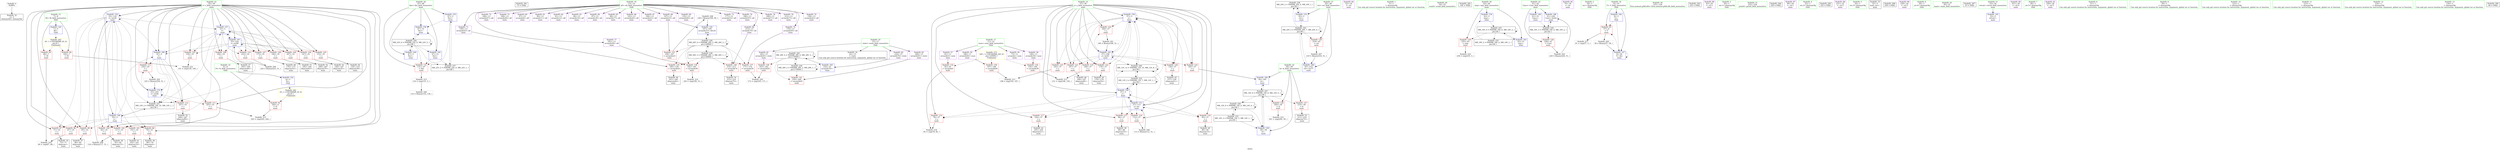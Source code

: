 digraph "SVFG" {
	label="SVFG";

	Node0x560ee039ba80 [shape=record,color=grey,label="{NodeID: 0\nNullPtr}"];
	Node0x560ee039ba80 -> Node0x560ee039f620[style=solid];
	Node0x560ee03e1fb0 [shape=record,color=yellow,style=double,label="{NodeID: 263\n4V_1 = ENCHI(MR_4V_0)\npts\{8 \}\nFun[main]}"];
	Node0x560ee03e1fb0 -> Node0x560ee03c4200[style=dashed];
	Node0x560ee03e1fb0 -> Node0x560ee03c42d0[style=dashed];
	Node0x560ee03c0e20 [shape=record,color=red,label="{NodeID: 97\n71\<--35\n\<--i\nmain\n}"];
	Node0x560ee03c0e20 -> Node0x560ee039f8f0[style=solid];
	Node0x560ee039bdc0 [shape=record,color=green,label="{NodeID: 14\n4\<--6\nN\<--N_field_insensitive\nGlob }"];
	Node0x560ee039bdc0 -> Node0x560ee03c4130[style=solid];
	Node0x560ee039bdc0 -> Node0x560ee03c79f0[style=solid];
	Node0x560ee03c1980 [shape=record,color=red,label="{NodeID: 111\n243\<--35\n\<--i\nmain\n}"];
	Node0x560ee03c1980 -> Node0x560ee03cce30[style=solid];
	Node0x560ee039c310 [shape=record,color=green,label="{NodeID: 28\n47\<--48\nfini\<--fini_field_insensitive\nmain\n}"];
	Node0x560ee039c310 -> Node0x560ee03c7100[style=solid];
	Node0x560ee039c310 -> Node0x560ee03c8510[style=solid];
	Node0x560ee039c310 -> Node0x560ee03c85e0[style=solid];
	Node0x560ee039c310 -> Node0x560ee03c8ac0[style=solid];
	Node0x560ee039c310 -> Node0x560ee03c8c60[style=solid];
	Node0x560ee03f0480 [shape=record,color=black,label="{NodeID: 291\n75 = PHI()\n}"];
	Node0x560ee03cc3b0 [shape=record,color=grey,label="{NodeID: 208\n109 = Binary(108, 59, )\n}"];
	Node0x560ee03cc3b0 -> Node0x560ee03c8100[style=solid];
	Node0x560ee03c6c20 [shape=record,color=red,label="{NodeID: 125\n193\<--37\n\<--j\nmain\n}"];
	Node0x560ee03c6c20 -> Node0x560ee03ccb30[style=solid];
	Node0x560ee03c0870 [shape=record,color=black,label="{NodeID: 42\n105\<--104\nidxprom21\<--\nmain\n}"];
	Node0x560ee03c7780 [shape=record,color=red,label="{NodeID: 139\n197\<--196\n\<--arrayidx64\nmain\n}"];
	Node0x560ee03c7780 -> Node0x560ee03ccb30[style=solid];
	Node0x560ee03c23f0 [shape=record,color=purple,label="{NodeID: 56\n73\<--11\narrayidx\<--num\nmain\n}"];
	Node0x560ee03d8e90 [shape=record,color=black,label="{NodeID: 236\nMR_20V_2 = PHI(MR_20V_4, MR_20V_1, )\npts\{46 \}\n}"];
	Node0x560ee03d8e90 -> Node0x560ee03c8370[style=dashed];
	Node0x560ee03c8370 [shape=record,color=blue,label="{NodeID: 153\n45\<--5\nret\<--\nmain\n}"];
	Node0x560ee03c8370 -> Node0x560ee03d8e90[style=dashed];
	Node0x560ee03c8370 -> Node0x560ee03db190[style=dashed];
	Node0x560ee03c2f50 [shape=record,color=purple,label="{NodeID: 70\n158\<--13\narrayidx42\<--all\nmain\n}"];
	Node0x560ee03c8ed0 [shape=record,color=blue,label="{NodeID: 167\n35\<--224\ni\<--inc80\nmain\n}"];
	Node0x560ee03c8ed0 -> Node0x560ee03c1300[style=dashed];
	Node0x560ee03c8ed0 -> Node0x560ee03c13d0[style=dashed];
	Node0x560ee03c8ed0 -> Node0x560ee03c14a0[style=dashed];
	Node0x560ee03c8ed0 -> Node0x560ee03c1570[style=dashed];
	Node0x560ee03c8ed0 -> Node0x560ee03c1640[style=dashed];
	Node0x560ee03c8ed0 -> Node0x560ee03c1710[style=dashed];
	Node0x560ee03c8ed0 -> Node0x560ee03c17e0[style=dashed];
	Node0x560ee03c8ed0 -> Node0x560ee03c18b0[style=dashed];
	Node0x560ee03c8ed0 -> Node0x560ee03c86b0[style=dashed];
	Node0x560ee03c8ed0 -> Node0x560ee03c8ed0[style=dashed];
	Node0x560ee03c8ed0 -> Node0x560ee03c9070[style=dashed];
	Node0x560ee03c8ed0 -> Node0x560ee03d7590[style=dashed];
	Node0x560ee03c3ab0 [shape=record,color=purple,label="{NodeID: 84\n52\<--18\n\<--.str\nmain\n}"];
	Node0x560ee039f200 [shape=record,color=green,label="{NodeID: 1\n5\<--1\n\<--dummyObj\nCan only get source location for instruction, argument, global var or function.}"];
	Node0x560ee03c0ef0 [shape=record,color=red,label="{NodeID: 98\n79\<--35\n\<--i\nmain\n}"];
	Node0x560ee03c0ef0 -> Node0x560ee039f9c0[style=solid];
	Node0x560ee039c400 [shape=record,color=green,label="{NodeID: 15\n7\<--8\nM\<--M_field_insensitive\nGlob }"];
	Node0x560ee039c400 -> Node0x560ee03c4200[style=solid];
	Node0x560ee039c400 -> Node0x560ee03c42d0[style=solid];
	Node0x560ee039c400 -> Node0x560ee03c7af0[style=solid];
	Node0x560ee03c1a50 [shape=record,color=red,label="{NodeID: 112\n247\<--35\n\<--i\nmain\n}"];
	Node0x560ee03c1a50 -> Node0x560ee03c2320[style=solid];
	Node0x560ee039f320 [shape=record,color=green,label="{NodeID: 29\n54\<--55\nscanf\<--scanf_field_insensitive\n}"];
	Node0x560ee03f0580 [shape=record,color=black,label="{NodeID: 292\n100 = PHI()\n}"];
	Node0x560ee03cc530 [shape=record,color=grey,label="{NodeID: 209\n118 = Binary(117, 51, )\n}"];
	Node0x560ee03cc530 -> Node0x560ee03c82a0[style=solid];
	Node0x560ee03c6cf0 [shape=record,color=red,label="{NodeID: 126\n200\<--39\n\<--k\nmain\n}"];
	Node0x560ee03c6cf0 -> Node0x560ee03cc6b0[style=solid];
	Node0x560ee03c0940 [shape=record,color=black,label="{NodeID: 43\n148\<--147\nidxprom35\<--\nmain\n}"];
	Node0x560ee03c7850 [shape=record,color=red,label="{NodeID: 140\n214\<--213\n\<--arrayidx74\nmain\n}"];
	Node0x560ee03c7850 -> Node0x560ee03c2250[style=solid];
	Node0x560ee03c24c0 [shape=record,color=purple,label="{NodeID: 57\n81\<--11\narrayidx5\<--num\nmain\n}"];
	Node0x560ee03c24c0 -> Node0x560ee03c71d0[style=solid];
	Node0x560ee03d9390 [shape=record,color=black,label="{NodeID: 237\nMR_22V_2 = PHI(MR_22V_4, MR_22V_1, )\npts\{48 \}\n}"];
	Node0x560ee03d9390 -> Node0x560ee03c8510[style=dashed];
	Node0x560ee03c8440 [shape=record,color=blue,label="{NodeID: 154\n43\<--5\nimp\<--\nmain\n}"];
	Node0x560ee03c8440 -> Node0x560ee03df190[style=dashed];
	Node0x560ee03c3020 [shape=record,color=purple,label="{NodeID: 71\n159\<--13\narrayidx43\<--all\nmain\n}"];
	Node0x560ee03c3020 -> Node0x560ee03c7440[style=solid];
	Node0x560ee03c8fa0 [shape=record,color=blue,label="{NodeID: 168\n41\<--229\nCase\<--inc82\nmain\n}"];
	Node0x560ee03c8fa0 -> Node0x560ee03d8490[style=dashed];
	Node0x560ee03c3b80 [shape=record,color=purple,label="{NodeID: 85\n74\<--18\n\<--.str\nmain\n}"];
	Node0x560ee039ecc0 [shape=record,color=green,label="{NodeID: 2\n18\<--1\n.str\<--dummyObj\nGlob }"];
	Node0x560ee03c0fc0 [shape=record,color=red,label="{NodeID: 99\n85\<--35\n\<--i\nmain\n}"];
	Node0x560ee03c0fc0 -> Node0x560ee039fa90[style=solid];
	Node0x560ee039c500 [shape=record,color=green,label="{NodeID: 16\n9\<--10\nT\<--T_field_insensitive\nGlob }"];
	Node0x560ee039c500 -> Node0x560ee03c43a0[style=solid];
	Node0x560ee039c500 -> Node0x560ee03c7bf0[style=solid];
	Node0x560ee039c500 -> Node0x560ee03c7e90[style=solid];
	Node0x560ee03c1b20 [shape=record,color=red,label="{NodeID: 113\n254\<--35\n\<--i\nmain\n}"];
	Node0x560ee03c1b20 -> Node0x560ee03c4c20[style=solid];
	Node0x560ee039f420 [shape=record,color=green,label="{NodeID: 30\n125\<--126\nllvm.memset.p0i8.i64\<--llvm.memset.p0i8.i64_field_insensitive\n}"];
	Node0x560ee03f0680 [shape=record,color=black,label="{NodeID: 293\n232 = PHI()\n}"];
	Node0x560ee03cc6b0 [shape=record,color=grey,label="{NodeID: 210\n201 = cmp(200, 59, )\n}"];
	Node0x560ee03c6dc0 [shape=record,color=red,label="{NodeID: 127\n210\<--39\n\<--k\nmain\n}"];
	Node0x560ee03c6dc0 -> Node0x560ee03c2180[style=solid];
	Node0x560ee03c0a10 [shape=record,color=black,label="{NodeID: 44\n154\<--153\nidxprom39\<--\nmain\n}"];
	Node0x560ee03c7920 [shape=record,color=red,label="{NodeID: 141\n250\<--249\n\<--arrayidx91\nmain\n}"];
	Node0x560ee03c2590 [shape=record,color=purple,label="{NodeID: 58\n149\<--11\narrayidx36\<--num\nmain\n}"];
	Node0x560ee03c2590 -> Node0x560ee03c7370[style=solid];
	Node0x560ee03d9890 [shape=record,color=black,label="{NodeID: 238\nMR_26V_2 = PHI(MR_26V_3, MR_26V_1, )\npts\{140000 \}\n}"];
	Node0x560ee03d9890 -> Node0x560ee03c7440[style=dashed];
	Node0x560ee03d9890 -> Node0x560ee03c75e0[style=dashed];
	Node0x560ee03d9890 -> Node0x560ee03c76b0[style=dashed];
	Node0x560ee03d9890 -> Node0x560ee03c7850[style=dashed];
	Node0x560ee03d9890 -> Node0x560ee03d5c90[style=dashed];
	Node0x560ee03d9890 -> Node0x560ee03d9890[style=dashed];
	Node0x560ee03c8510 [shape=record,color=blue,label="{NodeID: 155\n47\<--5\nfini\<--\nmain\n}"];
	Node0x560ee03c8510 -> Node0x560ee03c7100[style=dashed];
	Node0x560ee03c8510 -> Node0x560ee03c85e0[style=dashed];
	Node0x560ee03c8510 -> Node0x560ee03d9390[style=dashed];
	Node0x560ee03c30f0 [shape=record,color=purple,label="{NodeID: 72\n166\<--13\narrayidx47\<--all\nmain\n}"];
	Node0x560ee03c9070 [shape=record,color=blue,label="{NodeID: 169\n35\<--5\ni\<--\nmain\n}"];
	Node0x560ee03c9070 -> Node0x560ee03c1980[style=dashed];
	Node0x560ee03c9070 -> Node0x560ee03c1a50[style=dashed];
	Node0x560ee03c9070 -> Node0x560ee03c1b20[style=dashed];
	Node0x560ee03c9070 -> Node0x560ee03c9140[style=dashed];
	Node0x560ee03c9070 -> Node0x560ee03d7590[style=dashed];
	Node0x560ee03c3c50 [shape=record,color=purple,label="{NodeID: 86\n63\<--20\n\<--.str.1\nmain\n}"];
	Node0x560ee03bfc90 [shape=record,color=green,label="{NodeID: 3\n20\<--1\n.str.1\<--dummyObj\nGlob }"];
	Node0x560ee03c1090 [shape=record,color=red,label="{NodeID: 100\n92\<--35\n\<--i\nmain\n}"];
	Node0x560ee03c1090 -> Node0x560ee03c0600[style=solid];
	Node0x560ee039c600 [shape=record,color=green,label="{NodeID: 17\n11\<--12\nnum\<--num_field_insensitive\nGlob }"];
	Node0x560ee039c600 -> Node0x560ee03c23f0[style=solid];
	Node0x560ee039c600 -> Node0x560ee03c24c0[style=solid];
	Node0x560ee039c600 -> Node0x560ee03c2590[style=solid];
	Node0x560ee039c600 -> Node0x560ee03c2660[style=solid];
	Node0x560ee03c1bf0 [shape=record,color=red,label="{NodeID: 114\n78\<--37\n\<--j\nmain\n}"];
	Node0x560ee03c1bf0 -> Node0x560ee03cd2b0[style=solid];
	Node0x560ee039f520 [shape=record,color=green,label="{NodeID: 31\n233\<--234\nprintf\<--printf_field_insensitive\n}"];
	Node0x560ee03f0780 [shape=record,color=black,label="{NodeID: 294\n239 = PHI()\n}"];
	Node0x560ee03cc830 [shape=record,color=grey,label="{NodeID: 211\n151 = cmp(146, 150, )\n}"];
	Node0x560ee03c6e90 [shape=record,color=red,label="{NodeID: 128\n228\<--41\n\<--Case\nmain\n}"];
	Node0x560ee03c6e90 -> Node0x560ee03c4da0[style=solid];
	Node0x560ee03c0ae0 [shape=record,color=black,label="{NodeID: 45\n157\<--156\nidxprom41\<--\nmain\n}"];
	Node0x560ee03c79f0 [shape=record,color=blue,label="{NodeID: 142\n4\<--5\nN\<--\nGlob }"];
	Node0x560ee03c79f0 -> Node0x560ee03e1490[style=dashed];
	Node0x560ee03c2660 [shape=record,color=purple,label="{NodeID: 59\n196\<--11\narrayidx64\<--num\nmain\n}"];
	Node0x560ee03c2660 -> Node0x560ee03c7780[style=solid];
	Node0x560ee03d9d90 [shape=record,color=black,label="{NodeID: 239\nMR_28V_2 = PHI(MR_28V_3, MR_28V_1, )\npts\{170000 \}\n}"];
	Node0x560ee03d9d90 -> Node0x560ee03c7920[style=dashed];
	Node0x560ee03d9d90 -> Node0x560ee03d9d90[style=dashed];
	Node0x560ee03d9d90 -> Node0x560ee03dbf90[style=dashed];
	Node0x560ee03c85e0 [shape=record,color=blue,label="{NodeID: 156\n47\<--51\nfini\<--\nmain\n}"];
	Node0x560ee03c85e0 -> Node0x560ee03dbea0[style=dashed];
	Node0x560ee03c31c0 [shape=record,color=purple,label="{NodeID: 73\n169\<--13\narrayidx49\<--all\nmain\n}"];
	Node0x560ee03c9140 [shape=record,color=blue,label="{NodeID: 170\n35\<--255\ni\<--inc94\nmain\n}"];
	Node0x560ee03c9140 -> Node0x560ee03c1980[style=dashed];
	Node0x560ee03c9140 -> Node0x560ee03c1a50[style=dashed];
	Node0x560ee03c9140 -> Node0x560ee03c1b20[style=dashed];
	Node0x560ee03c9140 -> Node0x560ee03c9140[style=dashed];
	Node0x560ee03c9140 -> Node0x560ee03d7590[style=dashed];
	Node0x560ee03c3d20 [shape=record,color=purple,label="{NodeID: 87\n99\<--20\n\<--.str.1\nmain\n}"];
	Node0x560ee03bff90 [shape=record,color=green,label="{NodeID: 4\n22\<--1\n.str.2\<--dummyObj\nGlob }"];
	Node0x560ee03c1160 [shape=record,color=red,label="{NodeID: 101\n101\<--35\n\<--i\nmain\n}"];
	Node0x560ee03c1160 -> Node0x560ee03c07a0[style=solid];
	Node0x560ee039c700 [shape=record,color=green,label="{NodeID: 18\n13\<--14\nall\<--all_field_insensitive\nGlob }"];
	Node0x560ee039c700 -> Node0x560ee03c2730[style=solid];
	Node0x560ee039c700 -> Node0x560ee03c2800[style=solid];
	Node0x560ee039c700 -> Node0x560ee03c28d0[style=solid];
	Node0x560ee039c700 -> Node0x560ee03c29a0[style=solid];
	Node0x560ee039c700 -> Node0x560ee03c2a70[style=solid];
	Node0x560ee039c700 -> Node0x560ee03c2b40[style=solid];
	Node0x560ee039c700 -> Node0x560ee03c2c10[style=solid];
	Node0x560ee039c700 -> Node0x560ee03c2ce0[style=solid];
	Node0x560ee039c700 -> Node0x560ee03c2db0[style=solid];
	Node0x560ee039c700 -> Node0x560ee03c2e80[style=solid];
	Node0x560ee039c700 -> Node0x560ee03c2f50[style=solid];
	Node0x560ee039c700 -> Node0x560ee03c3020[style=solid];
	Node0x560ee039c700 -> Node0x560ee03c30f0[style=solid];
	Node0x560ee039c700 -> Node0x560ee03c31c0[style=solid];
	Node0x560ee039c700 -> Node0x560ee03c3290[style=solid];
	Node0x560ee039c700 -> Node0x560ee03c3360[style=solid];
	Node0x560ee039c700 -> Node0x560ee03c3430[style=solid];
	Node0x560ee039c700 -> Node0x560ee03c3500[style=solid];
	Node0x560ee039c700 -> Node0x560ee03c35d0[style=solid];
	Node0x560ee039c700 -> Node0x560ee03c36a0[style=solid];
	Node0x560ee039c700 -> Node0x560ee03c3770[style=solid];
	Node0x560ee03c1cc0 [shape=record,color=red,label="{NodeID: 115\n88\<--37\n\<--j\nmain\n}"];
	Node0x560ee03c1cc0 -> Node0x560ee03c0570[style=solid];
	Node0x560ee039f620 [shape=record,color=black,label="{NodeID: 32\n2\<--3\ndummyVal\<--dummyVal\n}"];
	Node0x560ee03f0880 [shape=record,color=black,label="{NodeID: 295\n252 = PHI()\n}"];
	Node0x560ee03cc9b0 [shape=record,color=grey,label="{NodeID: 212\n132 = cmp(131, 5, )\n}"];
	Node0x560ee03cc9b0 -> Node0x560ee03c4920[style=solid];
	Node0x560ee03c6f60 [shape=record,color=red,label="{NodeID: 129\n235\<--43\n\<--imp\nmain\n}"];
	Node0x560ee03c6f60 -> Node0x560ee03ccfb0[style=solid];
	Node0x560ee03c0bb0 [shape=record,color=black,label="{NodeID: 46\n161\<--160\nidxprom44\<--\nmain\n}"];
	Node0x560ee03d5c90 [shape=record,color=black,label="{NodeID: 226\nMR_26V_4 = PHI(MR_26V_5, MR_26V_3, )\npts\{140000 \}\n}"];
	Node0x560ee03d5c90 -> Node0x560ee03c72a0[style=dashed];
	Node0x560ee03d5c90 -> Node0x560ee03c7440[style=dashed];
	Node0x560ee03d5c90 -> Node0x560ee03c75e0[style=dashed];
	Node0x560ee03d5c90 -> Node0x560ee03c76b0[style=dashed];
	Node0x560ee03d5c90 -> Node0x560ee03c7850[style=dashed];
	Node0x560ee03d5c90 -> Node0x560ee03c8100[style=dashed];
	Node0x560ee03d5c90 -> Node0x560ee03d5c90[style=dashed];
	Node0x560ee03d5c90 -> Node0x560ee03d9890[style=dashed];
	Node0x560ee03c7af0 [shape=record,color=blue,label="{NodeID: 143\n7\<--5\nM\<--\nGlob }"];
	Node0x560ee03c7af0 -> Node0x560ee03e1fb0[style=dashed];
	Node0x560ee03c2730 [shape=record,color=purple,label="{NodeID: 60\n87\<--13\narrayidx9\<--all\nmain\n}"];
	Node0x560ee03c86b0 [shape=record,color=blue,label="{NodeID: 157\n35\<--5\ni\<--\nmain\n}"];
	Node0x560ee03c86b0 -> Node0x560ee03c1300[style=dashed];
	Node0x560ee03c86b0 -> Node0x560ee03c13d0[style=dashed];
	Node0x560ee03c86b0 -> Node0x560ee03c14a0[style=dashed];
	Node0x560ee03c86b0 -> Node0x560ee03c1570[style=dashed];
	Node0x560ee03c86b0 -> Node0x560ee03c1640[style=dashed];
	Node0x560ee03c86b0 -> Node0x560ee03c1710[style=dashed];
	Node0x560ee03c86b0 -> Node0x560ee03c17e0[style=dashed];
	Node0x560ee03c86b0 -> Node0x560ee03c18b0[style=dashed];
	Node0x560ee03c86b0 -> Node0x560ee03c86b0[style=dashed];
	Node0x560ee03c86b0 -> Node0x560ee03c8ed0[style=dashed];
	Node0x560ee03c86b0 -> Node0x560ee03c9070[style=dashed];
	Node0x560ee03c86b0 -> Node0x560ee03d7590[style=dashed];
	Node0x560ee03c3290 [shape=record,color=purple,label="{NodeID: 74\n170\<--13\narrayidx50\<--all\nmain\n}"];
	Node0x560ee03c3290 -> Node0x560ee03c75e0[style=solid];
	Node0x560ee03c3df0 [shape=record,color=purple,label="{NodeID: 88\n231\<--22\n\<--.str.2\nmain\n}"];
	Node0x560ee03c0020 [shape=record,color=green,label="{NodeID: 5\n24\<--1\n.str.3\<--dummyObj\nGlob }"];
	Node0x560ee03c1230 [shape=record,color=red,label="{NodeID: 102\n117\<--35\n\<--i\nmain\n}"];
	Node0x560ee03c1230 -> Node0x560ee03cc530[style=solid];
	Node0x560ee03a0830 [shape=record,color=green,label="{NodeID: 19\n15\<--17\nstate\<--state_field_insensitive\nGlob }"];
	Node0x560ee03a0830 -> Node0x560ee039f7f0[style=solid];
	Node0x560ee03a0830 -> Node0x560ee03c3840[style=solid];
	Node0x560ee03a0830 -> Node0x560ee03c3910[style=solid];
	Node0x560ee03a0830 -> Node0x560ee03c39e0[style=solid];
	Node0x560ee03c64d0 [shape=record,color=red,label="{NodeID: 116\n95\<--37\n\<--j\nmain\n}"];
	Node0x560ee03c64d0 -> Node0x560ee03c06d0[style=solid];
	Node0x560ee039f720 [shape=record,color=black,label="{NodeID: 33\n32\<--5\nmain_ret\<--\nmain\n}"];
	Node0x560ee03f0d70 [shape=record,color=black,label="{NodeID: 296\n259 = PHI()\n}"];
	Node0x560ee03ccb30 [shape=record,color=grey,label="{NodeID: 213\n198 = cmp(193, 197, )\n}"];
	Node0x560ee03c7030 [shape=record,color=red,label="{NodeID: 130\n218\<--45\n\<--ret\nmain\n}"];
	Node0x560ee03c7030 -> Node0x560ee03c53a0[style=solid];
	Node0x560ee03c0c80 [shape=record,color=black,label="{NodeID: 47\n165\<--164\nidxprom46\<--\nmain\n}"];
	Node0x560ee03c7bf0 [shape=record,color=blue,label="{NodeID: 144\n9\<--5\nT\<--\nGlob }"];
	Node0x560ee03c7bf0 -> Node0x560ee03c43a0[style=dashed];
	Node0x560ee03c7bf0 -> Node0x560ee03c7e90[style=dashed];
	Node0x560ee03c2800 [shape=record,color=purple,label="{NodeID: 61\n90\<--13\narrayidx11\<--all\nmain\n}"];
	Node0x560ee03c8780 [shape=record,color=blue,label="{NodeID: 158\n39\<--59\nk\<--\nmain\n}"];
	Node0x560ee03c8780 -> Node0x560ee03dc990[style=dashed];
	Node0x560ee03c3360 [shape=record,color=purple,label="{NodeID: 75\n177\<--13\narrayidx53\<--all\nmain\n}"];
	Node0x560ee03df190 [shape=record,color=black,label="{NodeID: 255\nMR_18V_4 = PHI(MR_18V_6, MR_18V_3, )\npts\{44 \}\n}"];
	Node0x560ee03df190 -> Node0x560ee03c6f60[style=dashed];
	Node0x560ee03df190 -> Node0x560ee03c8b90[style=dashed];
	Node0x560ee03df190 -> Node0x560ee03d8990[style=dashed];
	Node0x560ee03df190 -> Node0x560ee03df190[style=dashed];
	Node0x560ee03c3ec0 [shape=record,color=purple,label="{NodeID: 89\n238\<--24\n\<--.str.3\nmain\n}"];
	Node0x560ee03c00b0 [shape=record,color=green,label="{NodeID: 6\n26\<--1\n.str.4\<--dummyObj\nGlob }"];
	Node0x560ee03c1300 [shape=record,color=red,label="{NodeID: 103\n139\<--35\n\<--i\nmain\n}"];
	Node0x560ee03c1300 -> Node0x560ee03cd730[style=solid];
	Node0x560ee03a0930 [shape=record,color=green,label="{NodeID: 20\n30\<--31\nmain\<--main_field_insensitive\n}"];
	Node0x560ee03c4920 [shape=record,color=grey,label="{NodeID: 200\n133 = Binary(132, 134, )\n}"];
	Node0x560ee03c65a0 [shape=record,color=red,label="{NodeID: 117\n104\<--37\n\<--j\nmain\n}"];
	Node0x560ee03c65a0 -> Node0x560ee03c0870[style=solid];
	Node0x560ee039f7f0 [shape=record,color=black,label="{NodeID: 34\n16\<--15\n\<--state\nCan only get source location for instruction, argument, global var or function.}"];
	Node0x560ee03f1260 [shape=record,color=black,label="{NodeID: 297\n53 = PHI()\n}"];
	Node0x560ee03cccb0 [shape=record,color=grey,label="{NodeID: 214\n183 = cmp(182, 51, )\n}"];
	Node0x560ee03c7100 [shape=record,color=red,label="{NodeID: 131\n131\<--47\n\<--fini\nmain\n}"];
	Node0x560ee03c7100 -> Node0x560ee03cc9b0[style=solid];
	Node0x560ee03c1d70 [shape=record,color=black,label="{NodeID: 48\n168\<--167\nidxprom48\<--\nmain\n}"];
	Node0x560ee03c7cf0 [shape=record,color=blue,label="{NodeID: 145\n33\<--5\nretval\<--\nmain\n}"];
	Node0x560ee03c28d0 [shape=record,color=purple,label="{NodeID: 62\n91\<--13\narrayidx12\<--all\nmain\n}"];
	Node0x560ee03c8850 [shape=record,color=blue,label="{NodeID: 159\n37\<--5\nj\<--\nmain\n}"];
	Node0x560ee03c8850 -> Node0x560ee03c6740[style=dashed];
	Node0x560ee03c8850 -> Node0x560ee03c6810[style=dashed];
	Node0x560ee03c8850 -> Node0x560ee03c68e0[style=dashed];
	Node0x560ee03c8850 -> Node0x560ee03c69b0[style=dashed];
	Node0x560ee03c8850 -> Node0x560ee03c6a80[style=dashed];
	Node0x560ee03c8850 -> Node0x560ee03c6b50[style=dashed];
	Node0x560ee03c8850 -> Node0x560ee03c6c20[style=dashed];
	Node0x560ee03c8850 -> Node0x560ee03c8850[style=dashed];
	Node0x560ee03c8850 -> Node0x560ee03c89f0[style=dashed];
	Node0x560ee03c8850 -> Node0x560ee03dce90[style=dashed];
	Node0x560ee03c3430 [shape=record,color=purple,label="{NodeID: 76\n180\<--13\narrayidx55\<--all\nmain\n}"];
	Node0x560ee03c3f90 [shape=record,color=purple,label="{NodeID: 90\n251\<--26\n\<--.str.4\nmain\n}"];
	Node0x560ee03c0140 [shape=record,color=green,label="{NodeID: 7\n28\<--1\n.str.5\<--dummyObj\nGlob }"];
	Node0x560ee03c13d0 [shape=record,color=red,label="{NodeID: 104\n147\<--35\n\<--i\nmain\n}"];
	Node0x560ee03c13d0 -> Node0x560ee03c0940[style=solid];
	Node0x560ee03a0a30 [shape=record,color=green,label="{NodeID: 21\n33\<--34\nretval\<--retval_field_insensitive\nmain\n}"];
	Node0x560ee03a0a30 -> Node0x560ee03c7cf0[style=solid];
	Node0x560ee03c4aa0 [shape=record,color=grey,label="{NodeID: 201\n190 = Binary(189, 51, )\n}"];
	Node0x560ee03c4aa0 -> Node0x560ee03c89f0[style=solid];
	Node0x560ee03c6670 [shape=record,color=red,label="{NodeID: 118\n112\<--37\n\<--j\nmain\n}"];
	Node0x560ee03c6670 -> Node0x560ee03c5220[style=solid];
	Node0x560ee039f8f0 [shape=record,color=black,label="{NodeID: 35\n72\<--71\nidxprom\<--\nmain\n}"];
	Node0x560ee03cce30 [shape=record,color=grey,label="{NodeID: 215\n245 = cmp(243, 244, )\n}"];
	Node0x560ee03c71d0 [shape=record,color=red,label="{NodeID: 132\n82\<--81\n\<--arrayidx5\nmain\n}"];
	Node0x560ee03c71d0 -> Node0x560ee03cd2b0[style=solid];
	Node0x560ee03c1e40 [shape=record,color=black,label="{NodeID: 49\n176\<--175\nidxprom52\<--\nmain\n}"];
	Node0x560ee03c7dc0 [shape=record,color=blue,label="{NodeID: 146\n41\<--51\nCase\<--\nmain\n}"];
	Node0x560ee03c7dc0 -> Node0x560ee03d8490[style=dashed];
	Node0x560ee03c29a0 [shape=record,color=purple,label="{NodeID: 63\n94\<--13\narrayidx14\<--all\nmain\n}"];
	Node0x560ee03db190 [shape=record,color=black,label="{NodeID: 243\nMR_20V_5 = PHI(MR_20V_7, MR_20V_4, )\npts\{46 \}\n}"];
	Node0x560ee03db190 -> Node0x560ee03c7030[style=dashed];
	Node0x560ee03db190 -> Node0x560ee03c8e00[style=dashed];
	Node0x560ee03db190 -> Node0x560ee03d8e90[style=dashed];
	Node0x560ee03db190 -> Node0x560ee03db190[style=dashed];
	Node0x560ee03c8920 [shape=record,color=blue,label="{NodeID: 160\n39\<--185\nk\<--\nmain\n}"];
	Node0x560ee03c8920 -> Node0x560ee03dc990[style=dashed];
	Node0x560ee03c3500 [shape=record,color=purple,label="{NodeID: 77\n181\<--13\narrayidx56\<--all\nmain\n}"];
	Node0x560ee03c3500 -> Node0x560ee03c76b0[style=solid];
	Node0x560ee03c4060 [shape=record,color=purple,label="{NodeID: 91\n258\<--28\n\<--.str.5\nmain\n}"];
	Node0x560ee039ede0 [shape=record,color=green,label="{NodeID: 8\n51\<--1\n\<--dummyObj\nCan only get source location for instruction, argument, global var or function.}"];
	Node0x560ee03c14a0 [shape=record,color=red,label="{NodeID: 105\n153\<--35\n\<--i\nmain\n}"];
	Node0x560ee03c14a0 -> Node0x560ee03c0a10[style=solid];
	Node0x560ee03a0b00 [shape=record,color=green,label="{NodeID: 22\n35\<--36\ni\<--i_field_insensitive\nmain\n}"];
	Node0x560ee03a0b00 -> Node0x560ee03c0d50[style=solid];
	Node0x560ee03a0b00 -> Node0x560ee03c0e20[style=solid];
	Node0x560ee03a0b00 -> Node0x560ee03c0ef0[style=solid];
	Node0x560ee03a0b00 -> Node0x560ee03c0fc0[style=solid];
	Node0x560ee03a0b00 -> Node0x560ee03c1090[style=solid];
	Node0x560ee03a0b00 -> Node0x560ee03c1160[style=solid];
	Node0x560ee03a0b00 -> Node0x560ee03c1230[style=solid];
	Node0x560ee03a0b00 -> Node0x560ee03c1300[style=solid];
	Node0x560ee03a0b00 -> Node0x560ee03c13d0[style=solid];
	Node0x560ee03a0b00 -> Node0x560ee03c14a0[style=solid];
	Node0x560ee03a0b00 -> Node0x560ee03c1570[style=solid];
	Node0x560ee03a0b00 -> Node0x560ee03c1640[style=solid];
	Node0x560ee03a0b00 -> Node0x560ee03c1710[style=solid];
	Node0x560ee03a0b00 -> Node0x560ee03c17e0[style=solid];
	Node0x560ee03a0b00 -> Node0x560ee03c18b0[style=solid];
	Node0x560ee03a0b00 -> Node0x560ee03c1980[style=solid];
	Node0x560ee03a0b00 -> Node0x560ee03c1a50[style=solid];
	Node0x560ee03a0b00 -> Node0x560ee03c1b20[style=solid];
	Node0x560ee03a0b00 -> Node0x560ee03c7f60[style=solid];
	Node0x560ee03a0b00 -> Node0x560ee03c82a0[style=solid];
	Node0x560ee03a0b00 -> Node0x560ee03c86b0[style=solid];
	Node0x560ee03a0b00 -> Node0x560ee03c8ed0[style=solid];
	Node0x560ee03a0b00 -> Node0x560ee03c9070[style=solid];
	Node0x560ee03a0b00 -> Node0x560ee03c9140[style=solid];
	Node0x560ee03c4c20 [shape=record,color=grey,label="{NodeID: 202\n255 = Binary(254, 51, )\n}"];
	Node0x560ee03c4c20 -> Node0x560ee03c9140[style=solid];
	Node0x560ee03c6740 [shape=record,color=red,label="{NodeID: 119\n146\<--37\n\<--j\nmain\n}"];
	Node0x560ee03c6740 -> Node0x560ee03cc830[style=solid];
	Node0x560ee039f9c0 [shape=record,color=black,label="{NodeID: 36\n80\<--79\nidxprom4\<--\nmain\n}"];
	Node0x560ee03ccfb0 [shape=record,color=grey,label="{NodeID: 216\n236 = cmp(235, 5, )\n}"];
	Node0x560ee03c72a0 [shape=record,color=red,label="{NodeID: 133\n108\<--107\n\<--arrayidx23\nmain\n}"];
	Node0x560ee03c72a0 -> Node0x560ee03cc3b0[style=solid];
	Node0x560ee03c1f10 [shape=record,color=black,label="{NodeID: 50\n179\<--178\nidxprom54\<--\nmain\n}"];
	Node0x560ee03c7e90 [shape=record,color=blue,label="{NodeID: 147\n9\<--58\nT\<--dec\nmain\n}"];
	Node0x560ee03c7e90 -> Node0x560ee03c43a0[style=dashed];
	Node0x560ee03c7e90 -> Node0x560ee03c7e90[style=dashed];
	Node0x560ee03c2a70 [shape=record,color=purple,label="{NodeID: 64\n97\<--13\narrayidx16\<--all\nmain\n}"];
	Node0x560ee03dbea0 [shape=record,color=black,label="{NodeID: 244\nMR_22V_6 = PHI(MR_22V_9, MR_22V_5, )\npts\{48 \}\n}"];
	Node0x560ee03dbea0 -> Node0x560ee03c7100[style=dashed];
	Node0x560ee03dbea0 -> Node0x560ee03c85e0[style=dashed];
	Node0x560ee03dbea0 -> Node0x560ee03c8ac0[style=dashed];
	Node0x560ee03dbea0 -> Node0x560ee03c8c60[style=dashed];
	Node0x560ee03dbea0 -> Node0x560ee03d9390[style=dashed];
	Node0x560ee03dbea0 -> Node0x560ee03dbea0[style=dashed];
	Node0x560ee03c89f0 [shape=record,color=blue,label="{NodeID: 161\n37\<--190\nj\<--inc61\nmain\n}"];
	Node0x560ee03c89f0 -> Node0x560ee03c6740[style=dashed];
	Node0x560ee03c89f0 -> Node0x560ee03c6810[style=dashed];
	Node0x560ee03c89f0 -> Node0x560ee03c68e0[style=dashed];
	Node0x560ee03c89f0 -> Node0x560ee03c69b0[style=dashed];
	Node0x560ee03c89f0 -> Node0x560ee03c6a80[style=dashed];
	Node0x560ee03c89f0 -> Node0x560ee03c6b50[style=dashed];
	Node0x560ee03c89f0 -> Node0x560ee03c6c20[style=dashed];
	Node0x560ee03c89f0 -> Node0x560ee03c8850[style=dashed];
	Node0x560ee03c89f0 -> Node0x560ee03c89f0[style=dashed];
	Node0x560ee03c89f0 -> Node0x560ee03dce90[style=dashed];
	Node0x560ee03c35d0 [shape=record,color=purple,label="{NodeID: 78\n209\<--13\narrayidx71\<--all\nmain\n}"];
	Node0x560ee03c4130 [shape=record,color=red,label="{NodeID: 92\n244\<--4\n\<--N\nmain\n}"];
	Node0x560ee03c4130 -> Node0x560ee03cce30[style=solid];
	Node0x560ee039ee70 [shape=record,color=green,label="{NodeID: 9\n59\<--1\n\<--dummyObj\nCan only get source location for instruction, argument, global var or function.}"];
	Node0x560ee03c1570 [shape=record,color=red,label="{NodeID: 106\n164\<--35\n\<--i\nmain\n}"];
	Node0x560ee03c1570 -> Node0x560ee03c0c80[style=solid];
	Node0x560ee039bf00 [shape=record,color=green,label="{NodeID: 23\n37\<--38\nj\<--j_field_insensitive\nmain\n}"];
	Node0x560ee039bf00 -> Node0x560ee03c1bf0[style=solid];
	Node0x560ee039bf00 -> Node0x560ee03c1cc0[style=solid];
	Node0x560ee039bf00 -> Node0x560ee03c64d0[style=solid];
	Node0x560ee039bf00 -> Node0x560ee03c65a0[style=solid];
	Node0x560ee039bf00 -> Node0x560ee03c6670[style=solid];
	Node0x560ee039bf00 -> Node0x560ee03c6740[style=solid];
	Node0x560ee039bf00 -> Node0x560ee03c6810[style=solid];
	Node0x560ee039bf00 -> Node0x560ee03c68e0[style=solid];
	Node0x560ee039bf00 -> Node0x560ee03c69b0[style=solid];
	Node0x560ee039bf00 -> Node0x560ee03c6a80[style=solid];
	Node0x560ee039bf00 -> Node0x560ee03c6b50[style=solid];
	Node0x560ee039bf00 -> Node0x560ee03c6c20[style=solid];
	Node0x560ee039bf00 -> Node0x560ee03c8030[style=solid];
	Node0x560ee039bf00 -> Node0x560ee03c81d0[style=solid];
	Node0x560ee039bf00 -> Node0x560ee03c8850[style=solid];
	Node0x560ee039bf00 -> Node0x560ee03c89f0[style=solid];
	Node0x560ee03c4da0 [shape=record,color=grey,label="{NodeID: 203\n229 = Binary(228, 51, )\n}"];
	Node0x560ee03c4da0 -> Node0x560ee03c8fa0[style=solid];
	Node0x560ee03c6810 [shape=record,color=red,label="{NodeID: 120\n156\<--37\n\<--j\nmain\n}"];
	Node0x560ee03c6810 -> Node0x560ee03c0ae0[style=solid];
	Node0x560ee039fa90 [shape=record,color=black,label="{NodeID: 37\n86\<--85\nidxprom8\<--\nmain\n}"];
	Node0x560ee03cd130 [shape=record,color=grey,label="{NodeID: 217\n61 = cmp(57, 5, )\n}"];
	Node0x560ee03c7370 [shape=record,color=red,label="{NodeID: 134\n150\<--149\n\<--arrayidx36\nmain\n}"];
	Node0x560ee03c7370 -> Node0x560ee03cc830[style=solid];
	Node0x560ee03c1fe0 [shape=record,color=black,label="{NodeID: 51\n195\<--194\nidxprom63\<--\nmain\n}"];
	Node0x560ee03d7590 [shape=record,color=black,label="{NodeID: 231\nMR_10V_2 = PHI(MR_10V_10, MR_10V_1, )\npts\{36 \}\n}"];
	Node0x560ee03d7590 -> Node0x560ee03c7f60[style=dashed];
	Node0x560ee03c7f60 [shape=record,color=blue,label="{NodeID: 148\n35\<--5\ni\<--\nmain\n}"];
	Node0x560ee03c7f60 -> Node0x560ee03c0d50[style=dashed];
	Node0x560ee03c7f60 -> Node0x560ee03c0e20[style=dashed];
	Node0x560ee03c7f60 -> Node0x560ee03c0ef0[style=dashed];
	Node0x560ee03c7f60 -> Node0x560ee03c0fc0[style=dashed];
	Node0x560ee03c7f60 -> Node0x560ee03c1090[style=dashed];
	Node0x560ee03c7f60 -> Node0x560ee03c1160[style=dashed];
	Node0x560ee03c7f60 -> Node0x560ee03c1230[style=dashed];
	Node0x560ee03c7f60 -> Node0x560ee03c82a0[style=dashed];
	Node0x560ee03c7f60 -> Node0x560ee03c86b0[style=dashed];
	Node0x560ee03c7f60 -> Node0x560ee03c9070[style=dashed];
	Node0x560ee03c7f60 -> Node0x560ee03d7590[style=dashed];
	Node0x560ee03c2b40 [shape=record,color=purple,label="{NodeID: 65\n98\<--13\narrayidx17\<--all\nmain\n}"];
	Node0x560ee03dbf90 [shape=record,color=black,label="{NodeID: 245\nMR_28V_4 = PHI(MR_28V_6, MR_28V_3, )\npts\{170000 \}\n}"];
	Node0x560ee03dbf90 -> Node0x560ee03c7510[style=dashed];
	Node0x560ee03dbf90 -> Node0x560ee03c7920[style=dashed];
	Node0x560ee03dbf90 -> Node0x560ee03c8d30[style=dashed];
	Node0x560ee03dbf90 -> Node0x560ee03d9d90[style=dashed];
	Node0x560ee03dbf90 -> Node0x560ee03dbf90[style=dashed];
	Node0x560ee03c8ac0 [shape=record,color=blue,label="{NodeID: 162\n47\<--51\nfini\<--\nmain\n}"];
	Node0x560ee03c8ac0 -> Node0x560ee03c7100[style=dashed];
	Node0x560ee03c8ac0 -> Node0x560ee03c85e0[style=dashed];
	Node0x560ee03c8ac0 -> Node0x560ee03d9390[style=dashed];
	Node0x560ee03c36a0 [shape=record,color=purple,label="{NodeID: 79\n212\<--13\narrayidx73\<--all\nmain\n}"];
	Node0x560ee03c4200 [shape=record,color=red,label="{NodeID: 93\n68\<--7\n\<--M\nmain\n}"];
	Node0x560ee03c4200 -> Node0x560ee03cd430[style=solid];
	Node0x560ee039ef00 [shape=record,color=green,label="{NodeID: 10\n122\<--1\n\<--dummyObj\nCan only get source location for instruction, argument, global var or function.}"];
	Node0x560ee03e2870 [shape=record,color=yellow,style=double,label="{NodeID: 273\n24V_1 = ENCHI(MR_24V_0)\npts\{120000 \}\nFun[main]}"];
	Node0x560ee03e2870 -> Node0x560ee03c71d0[style=dashed];
	Node0x560ee03e2870 -> Node0x560ee03c7370[style=dashed];
	Node0x560ee03e2870 -> Node0x560ee03c7780[style=dashed];
	Node0x560ee03c1640 [shape=record,color=red,label="{NodeID: 107\n175\<--35\n\<--i\nmain\n}"];
	Node0x560ee03c1640 -> Node0x560ee03c1e40[style=solid];
	Node0x560ee039bfd0 [shape=record,color=green,label="{NodeID: 24\n39\<--40\nk\<--k_field_insensitive\nmain\n}"];
	Node0x560ee039bfd0 -> Node0x560ee03c6cf0[style=solid];
	Node0x560ee039bfd0 -> Node0x560ee03c6dc0[style=solid];
	Node0x560ee039bfd0 -> Node0x560ee03c8780[style=solid];
	Node0x560ee039bfd0 -> Node0x560ee03c8920[style=solid];
	Node0x560ee03c4f20 [shape=record,color=grey,label="{NodeID: 204\n224 = Binary(223, 51, )\n}"];
	Node0x560ee03c4f20 -> Node0x560ee03c8ed0[style=solid];
	Node0x560ee03c68e0 [shape=record,color=red,label="{NodeID: 121\n167\<--37\n\<--j\nmain\n}"];
	Node0x560ee03c68e0 -> Node0x560ee03c1d70[style=solid];
	Node0x560ee03c0570 [shape=record,color=black,label="{NodeID: 38\n89\<--88\nidxprom10\<--\nmain\n}"];
	Node0x560ee03cd2b0 [shape=record,color=grey,label="{NodeID: 218\n83 = cmp(78, 82, )\n}"];
	Node0x560ee03c7440 [shape=record,color=red,label="{NodeID: 135\n160\<--159\n\<--arrayidx43\nmain\n}"];
	Node0x560ee03c7440 -> Node0x560ee03c0bb0[style=solid];
	Node0x560ee03c20b0 [shape=record,color=black,label="{NodeID: 52\n208\<--207\nidxprom70\<--\nmain\n}"];
	Node0x560ee03d7a90 [shape=record,color=black,label="{NodeID: 232\nMR_12V_2 = PHI(MR_12V_7, MR_12V_1, )\npts\{38 \}\n}"];
	Node0x560ee03d7a90 -> Node0x560ee03c8030[style=dashed];
	Node0x560ee03d7a90 -> Node0x560ee03c8850[style=dashed];
	Node0x560ee03d7a90 -> Node0x560ee03d7a90[style=dashed];
	Node0x560ee03d7a90 -> Node0x560ee03dce90[style=dashed];
	Node0x560ee03c8030 [shape=record,color=blue,label="{NodeID: 149\n37\<--5\nj\<--\nmain\n}"];
	Node0x560ee03c8030 -> Node0x560ee03c1bf0[style=dashed];
	Node0x560ee03c8030 -> Node0x560ee03c1cc0[style=dashed];
	Node0x560ee03c8030 -> Node0x560ee03c64d0[style=dashed];
	Node0x560ee03c8030 -> Node0x560ee03c65a0[style=dashed];
	Node0x560ee03c8030 -> Node0x560ee03c6670[style=dashed];
	Node0x560ee03c8030 -> Node0x560ee03c8030[style=dashed];
	Node0x560ee03c8030 -> Node0x560ee03c81d0[style=dashed];
	Node0x560ee03c8030 -> Node0x560ee03c8850[style=dashed];
	Node0x560ee03c8030 -> Node0x560ee03d7a90[style=dashed];
	Node0x560ee03c8030 -> Node0x560ee03dce90[style=dashed];
	Node0x560ee03c2c10 [shape=record,color=purple,label="{NodeID: 66\n103\<--13\narrayidx20\<--all\nmain\n}"];
	Node0x560ee03c8b90 [shape=record,color=blue,label="{NodeID: 163\n43\<--51\nimp\<--\nmain\n}"];
	Node0x560ee03c8b90 -> Node0x560ee03df190[style=dashed];
	Node0x560ee03c3770 [shape=record,color=purple,label="{NodeID: 80\n213\<--13\narrayidx74\<--all\nmain\n}"];
	Node0x560ee03c3770 -> Node0x560ee03c7850[style=solid];
	Node0x560ee03c42d0 [shape=record,color=red,label="{NodeID: 94\n140\<--7\n\<--M\nmain\n}"];
	Node0x560ee03c42d0 -> Node0x560ee03cd730[style=solid];
	Node0x560ee039ef90 [shape=record,color=green,label="{NodeID: 11\n123\<--1\n\<--dummyObj\nCan only get source location for instruction, argument, global var or function.}"];
	Node0x560ee03c1710 [shape=record,color=red,label="{NodeID: 108\n194\<--35\n\<--i\nmain\n}"];
	Node0x560ee03c1710 -> Node0x560ee03c1fe0[style=solid];
	Node0x560ee039c0a0 [shape=record,color=green,label="{NodeID: 25\n41\<--42\nCase\<--Case_field_insensitive\nmain\n}"];
	Node0x560ee039c0a0 -> Node0x560ee03c6e90[style=solid];
	Node0x560ee039c0a0 -> Node0x560ee03c7dc0[style=solid];
	Node0x560ee039c0a0 -> Node0x560ee03c8fa0[style=solid];
	Node0x560ee03c50a0 [shape=record,color=grey,label="{NodeID: 205\n58 = Binary(57, 59, )\n}"];
	Node0x560ee03c50a0 -> Node0x560ee03c7e90[style=solid];
	Node0x560ee03c69b0 [shape=record,color=red,label="{NodeID: 122\n178\<--37\n\<--j\nmain\n}"];
	Node0x560ee03c69b0 -> Node0x560ee03c1f10[style=solid];
	Node0x560ee03c0600 [shape=record,color=black,label="{NodeID: 39\n93\<--92\nidxprom13\<--\nmain\n}"];
	Node0x560ee03cd430 [shape=record,color=grey,label="{NodeID: 219\n69 = cmp(67, 68, )\n}"];
	Node0x560ee03c7510 [shape=record,color=red,label="{NodeID: 136\n163\<--162\n\<--arrayidx45\nmain\n}"];
	Node0x560ee03c7510 -> Node0x560ee03cd5b0[style=solid];
	Node0x560ee03c2180 [shape=record,color=black,label="{NodeID: 53\n211\<--210\nidxprom72\<--\nmain\n}"];
	Node0x560ee03d7f90 [shape=record,color=black,label="{NodeID: 233\nMR_14V_2 = PHI(MR_14V_3, MR_14V_1, )\npts\{40 \}\n}"];
	Node0x560ee03d7f90 -> Node0x560ee03c8780[style=dashed];
	Node0x560ee03d7f90 -> Node0x560ee03d7f90[style=dashed];
	Node0x560ee03d7f90 -> Node0x560ee03dd390[style=dashed];
	Node0x560ee03c8100 [shape=record,color=blue,label="{NodeID: 150\n107\<--109\narrayidx23\<--dec24\nmain\n}"];
	Node0x560ee03c8100 -> Node0x560ee03d5c90[style=dashed];
	Node0x560ee03c2ce0 [shape=record,color=purple,label="{NodeID: 67\n106\<--13\narrayidx22\<--all\nmain\n}"];
	Node0x560ee03dc990 [shape=record,color=black,label="{NodeID: 247\nMR_14V_6 = PHI(MR_14V_8, MR_14V_5, )\npts\{40 \}\n}"];
	Node0x560ee03dc990 -> Node0x560ee03c6cf0[style=dashed];
	Node0x560ee03dc990 -> Node0x560ee03c6dc0[style=dashed];
	Node0x560ee03dc990 -> Node0x560ee03c8780[style=dashed];
	Node0x560ee03dc990 -> Node0x560ee03c8920[style=dashed];
	Node0x560ee03dc990 -> Node0x560ee03dc990[style=dashed];
	Node0x560ee03dc990 -> Node0x560ee03dd390[style=dashed];
	Node0x560ee03c8c60 [shape=record,color=blue,label="{NodeID: 164\n47\<--5\nfini\<--\nmain\n}"];
	Node0x560ee03c8c60 -> Node0x560ee03dbea0[style=dashed];
	Node0x560ee03c3840 [shape=record,color=purple,label="{NodeID: 81\n162\<--15\narrayidx45\<--state\nmain\n}"];
	Node0x560ee03c3840 -> Node0x560ee03c7510[style=solid];
	Node0x560ee03c43a0 [shape=record,color=red,label="{NodeID: 95\n57\<--9\n\<--T\nmain\n}"];
	Node0x560ee03c43a0 -> Node0x560ee03c50a0[style=solid];
	Node0x560ee03c43a0 -> Node0x560ee03cd130[style=solid];
	Node0x560ee039bc20 [shape=record,color=green,label="{NodeID: 12\n124\<--1\n\<--dummyObj\nCan only get source location for instruction, argument, global var or function.}"];
	Node0x560ee03c17e0 [shape=record,color=red,label="{NodeID: 109\n207\<--35\n\<--i\nmain\n}"];
	Node0x560ee03c17e0 -> Node0x560ee03c20b0[style=solid];
	Node0x560ee039c170 [shape=record,color=green,label="{NodeID: 26\n43\<--44\nimp\<--imp_field_insensitive\nmain\n}"];
	Node0x560ee039c170 -> Node0x560ee03c6f60[style=solid];
	Node0x560ee039c170 -> Node0x560ee03c8440[style=solid];
	Node0x560ee039c170 -> Node0x560ee03c8b90[style=solid];
	Node0x560ee03c5220 [shape=record,color=grey,label="{NodeID: 206\n113 = Binary(112, 51, )\n}"];
	Node0x560ee03c5220 -> Node0x560ee03c81d0[style=solid];
	Node0x560ee03c6a80 [shape=record,color=red,label="{NodeID: 123\n185\<--37\n\<--j\nmain\n}"];
	Node0x560ee03c6a80 -> Node0x560ee03c8920[style=solid];
	Node0x560ee03c06d0 [shape=record,color=black,label="{NodeID: 40\n96\<--95\nidxprom15\<--\nmain\n}"];
	Node0x560ee03cd5b0 [shape=record,color=grey,label="{NodeID: 220\n172 = cmp(163, 171, )\n}"];
	Node0x560ee03c75e0 [shape=record,color=red,label="{NodeID: 137\n171\<--170\n\<--arrayidx50\nmain\n}"];
	Node0x560ee03c75e0 -> Node0x560ee03cd5b0[style=solid];
	Node0x560ee03c2250 [shape=record,color=black,label="{NodeID: 54\n215\<--214\nidxprom75\<--\nmain\n}"];
	Node0x560ee03d8490 [shape=record,color=black,label="{NodeID: 234\nMR_16V_3 = PHI(MR_16V_4, MR_16V_2, )\npts\{42 \}\n}"];
	Node0x560ee03d8490 -> Node0x560ee03c6e90[style=dashed];
	Node0x560ee03d8490 -> Node0x560ee03c8fa0[style=dashed];
	Node0x560ee03c81d0 [shape=record,color=blue,label="{NodeID: 151\n37\<--113\nj\<--inc\nmain\n}"];
	Node0x560ee03c81d0 -> Node0x560ee03c1bf0[style=dashed];
	Node0x560ee03c81d0 -> Node0x560ee03c1cc0[style=dashed];
	Node0x560ee03c81d0 -> Node0x560ee03c64d0[style=dashed];
	Node0x560ee03c81d0 -> Node0x560ee03c65a0[style=dashed];
	Node0x560ee03c81d0 -> Node0x560ee03c6670[style=dashed];
	Node0x560ee03c81d0 -> Node0x560ee03c8030[style=dashed];
	Node0x560ee03c81d0 -> Node0x560ee03c81d0[style=dashed];
	Node0x560ee03c81d0 -> Node0x560ee03c8850[style=dashed];
	Node0x560ee03c81d0 -> Node0x560ee03d7a90[style=dashed];
	Node0x560ee03c81d0 -> Node0x560ee03dce90[style=dashed];
	Node0x560ee03c2db0 [shape=record,color=purple,label="{NodeID: 68\n107\<--13\narrayidx23\<--all\nmain\n}"];
	Node0x560ee03c2db0 -> Node0x560ee03c72a0[style=solid];
	Node0x560ee03c2db0 -> Node0x560ee03c8100[style=solid];
	Node0x560ee03dce90 [shape=record,color=black,label="{NodeID: 248\nMR_12V_12 = PHI(MR_12V_10, MR_12V_8, )\npts\{38 \}\n}"];
	Node0x560ee03dce90 -> Node0x560ee03c8850[style=dashed];
	Node0x560ee03dce90 -> Node0x560ee03d7a90[style=dashed];
	Node0x560ee03dce90 -> Node0x560ee03dce90[style=dashed];
	Node0x560ee03c8d30 [shape=record,color=blue,label="{NodeID: 165\n216\<--51\narrayidx76\<--\nmain\n}"];
	Node0x560ee03c8d30 -> Node0x560ee03dbf90[style=dashed];
	Node0x560ee03c3910 [shape=record,color=purple,label="{NodeID: 82\n216\<--15\narrayidx76\<--state\nmain\n}"];
	Node0x560ee03c3910 -> Node0x560ee03c8d30[style=solid];
	Node0x560ee03e1490 [shape=record,color=yellow,style=double,label="{NodeID: 262\n2V_1 = ENCHI(MR_2V_0)\npts\{6 \}\nFun[main]}"];
	Node0x560ee03e1490 -> Node0x560ee03c4130[style=dashed];
	Node0x560ee03c0d50 [shape=record,color=red,label="{NodeID: 96\n67\<--35\n\<--i\nmain\n}"];
	Node0x560ee03c0d50 -> Node0x560ee03cd430[style=solid];
	Node0x560ee039bcf0 [shape=record,color=green,label="{NodeID: 13\n134\<--1\n\<--dummyObj\nCan only get source location for instruction, argument, global var or function.}"];
	Node0x560ee03c18b0 [shape=record,color=red,label="{NodeID: 110\n223\<--35\n\<--i\nmain\n}"];
	Node0x560ee03c18b0 -> Node0x560ee03c4f20[style=solid];
	Node0x560ee039c240 [shape=record,color=green,label="{NodeID: 27\n45\<--46\nret\<--ret_field_insensitive\nmain\n}"];
	Node0x560ee039c240 -> Node0x560ee03c7030[style=solid];
	Node0x560ee039c240 -> Node0x560ee03c8370[style=solid];
	Node0x560ee039c240 -> Node0x560ee03c8e00[style=solid];
	Node0x560ee03f0380 [shape=record,color=black,label="{NodeID: 290\n64 = PHI()\n}"];
	Node0x560ee03c53a0 [shape=record,color=grey,label="{NodeID: 207\n219 = Binary(218, 51, )\n}"];
	Node0x560ee03c53a0 -> Node0x560ee03c8e00[style=solid];
	Node0x560ee03c6b50 [shape=record,color=red,label="{NodeID: 124\n189\<--37\n\<--j\nmain\n}"];
	Node0x560ee03c6b50 -> Node0x560ee03c4aa0[style=solid];
	Node0x560ee03c07a0 [shape=record,color=black,label="{NodeID: 41\n102\<--101\nidxprom19\<--\nmain\n}"];
	Node0x560ee03cd730 [shape=record,color=grey,label="{NodeID: 221\n141 = cmp(139, 140, )\n}"];
	Node0x560ee03c76b0 [shape=record,color=red,label="{NodeID: 138\n182\<--181\n\<--arrayidx56\nmain\n}"];
	Node0x560ee03c76b0 -> Node0x560ee03cccb0[style=solid];
	Node0x560ee03c2320 [shape=record,color=black,label="{NodeID: 55\n248\<--247\nidxprom90\<--\nmain\n}"];
	Node0x560ee03d8990 [shape=record,color=black,label="{NodeID: 235\nMR_18V_2 = PHI(MR_18V_4, MR_18V_1, )\npts\{44 \}\n}"];
	Node0x560ee03d8990 -> Node0x560ee03c8440[style=dashed];
	Node0x560ee03c82a0 [shape=record,color=blue,label="{NodeID: 152\n35\<--118\ni\<--inc26\nmain\n}"];
	Node0x560ee03c82a0 -> Node0x560ee03c0d50[style=dashed];
	Node0x560ee03c82a0 -> Node0x560ee03c0e20[style=dashed];
	Node0x560ee03c82a0 -> Node0x560ee03c0ef0[style=dashed];
	Node0x560ee03c82a0 -> Node0x560ee03c0fc0[style=dashed];
	Node0x560ee03c82a0 -> Node0x560ee03c1090[style=dashed];
	Node0x560ee03c82a0 -> Node0x560ee03c1160[style=dashed];
	Node0x560ee03c82a0 -> Node0x560ee03c1230[style=dashed];
	Node0x560ee03c82a0 -> Node0x560ee03c82a0[style=dashed];
	Node0x560ee03c82a0 -> Node0x560ee03c86b0[style=dashed];
	Node0x560ee03c82a0 -> Node0x560ee03c9070[style=dashed];
	Node0x560ee03c82a0 -> Node0x560ee03d7590[style=dashed];
	Node0x560ee03c2e80 [shape=record,color=purple,label="{NodeID: 69\n155\<--13\narrayidx40\<--all\nmain\n}"];
	Node0x560ee03dd390 [shape=record,color=black,label="{NodeID: 249\nMR_14V_9 = PHI(MR_14V_6, MR_14V_4, )\npts\{40 \}\n}"];
	Node0x560ee03dd390 -> Node0x560ee03c8780[style=dashed];
	Node0x560ee03dd390 -> Node0x560ee03d7f90[style=dashed];
	Node0x560ee03dd390 -> Node0x560ee03dd390[style=dashed];
	Node0x560ee03c8e00 [shape=record,color=blue,label="{NodeID: 166\n45\<--219\nret\<--inc77\nmain\n}"];
	Node0x560ee03c8e00 -> Node0x560ee03db190[style=dashed];
	Node0x560ee03c39e0 [shape=record,color=purple,label="{NodeID: 83\n249\<--15\narrayidx91\<--state\nmain\n}"];
	Node0x560ee03c39e0 -> Node0x560ee03c7920[style=solid];
}
